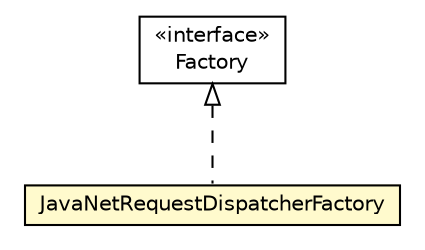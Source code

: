 #!/usr/local/bin/dot
#
# Class diagram 
# Generated by UMLGraph version R5_6-24-gf6e263 (http://www.umlgraph.org/)
#

digraph G {
	edge [fontname="Helvetica",fontsize=10,labelfontname="Helvetica",labelfontsize=10];
	node [fontname="Helvetica",fontsize=10,shape=plaintext];
	nodesep=0.25;
	ranksep=0.5;
	// io.reinert.requestor.core.RequestDispatcher.Factory
	c38892 [label=<<table title="io.reinert.requestor.core.RequestDispatcher.Factory" border="0" cellborder="1" cellspacing="0" cellpadding="2" port="p" href="../../core/RequestDispatcher.Factory.html">
		<tr><td><table border="0" cellspacing="0" cellpadding="1">
<tr><td align="center" balign="center"> &#171;interface&#187; </td></tr>
<tr><td align="center" balign="center"> Factory </td></tr>
		</table></td></tr>
		</table>>, URL="../../core/RequestDispatcher.Factory.html", fontname="Helvetica", fontcolor="black", fontsize=10.0];
	// io.reinert.requestor.java.net.JavaNetRequestDispatcherFactory
	c39117 [label=<<table title="io.reinert.requestor.java.net.JavaNetRequestDispatcherFactory" border="0" cellborder="1" cellspacing="0" cellpadding="2" port="p" bgcolor="lemonChiffon" href="./JavaNetRequestDispatcherFactory.html">
		<tr><td><table border="0" cellspacing="0" cellpadding="1">
<tr><td align="center" balign="center"> JavaNetRequestDispatcherFactory </td></tr>
		</table></td></tr>
		</table>>, URL="./JavaNetRequestDispatcherFactory.html", fontname="Helvetica", fontcolor="black", fontsize=10.0];
	//io.reinert.requestor.java.net.JavaNetRequestDispatcherFactory implements io.reinert.requestor.core.RequestDispatcher.Factory
	c38892:p -> c39117:p [dir=back,arrowtail=empty,style=dashed];
}

